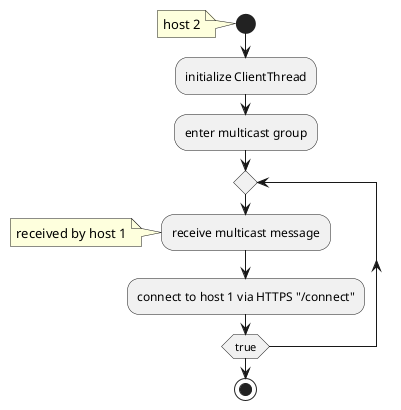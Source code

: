 @startuml
start
    note left
        host 2
    end note

:initialize ClientThread;
:enter multicast group;
repeat
    :receive multicast message;
    note left
        received by host 1
    end note
    :connect to host 1 via HTTPS "/connect";
repeat while (true)

stop
@enduml